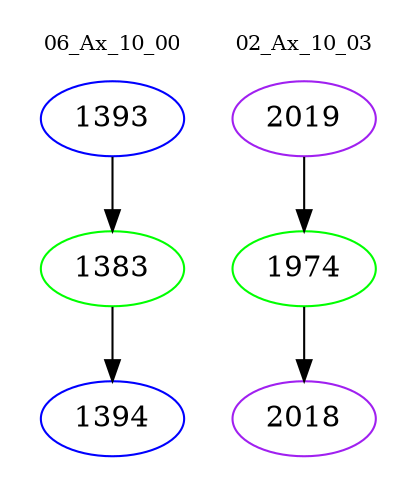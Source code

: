 digraph{
subgraph cluster_0 {
color = white
label = "06_Ax_10_00";
fontsize=10;
T0_1393 [label="1393", color="blue"]
T0_1393 -> T0_1383 [color="black"]
T0_1383 [label="1383", color="green"]
T0_1383 -> T0_1394 [color="black"]
T0_1394 [label="1394", color="blue"]
}
subgraph cluster_1 {
color = white
label = "02_Ax_10_03";
fontsize=10;
T1_2019 [label="2019", color="purple"]
T1_2019 -> T1_1974 [color="black"]
T1_1974 [label="1974", color="green"]
T1_1974 -> T1_2018 [color="black"]
T1_2018 [label="2018", color="purple"]
}
}
